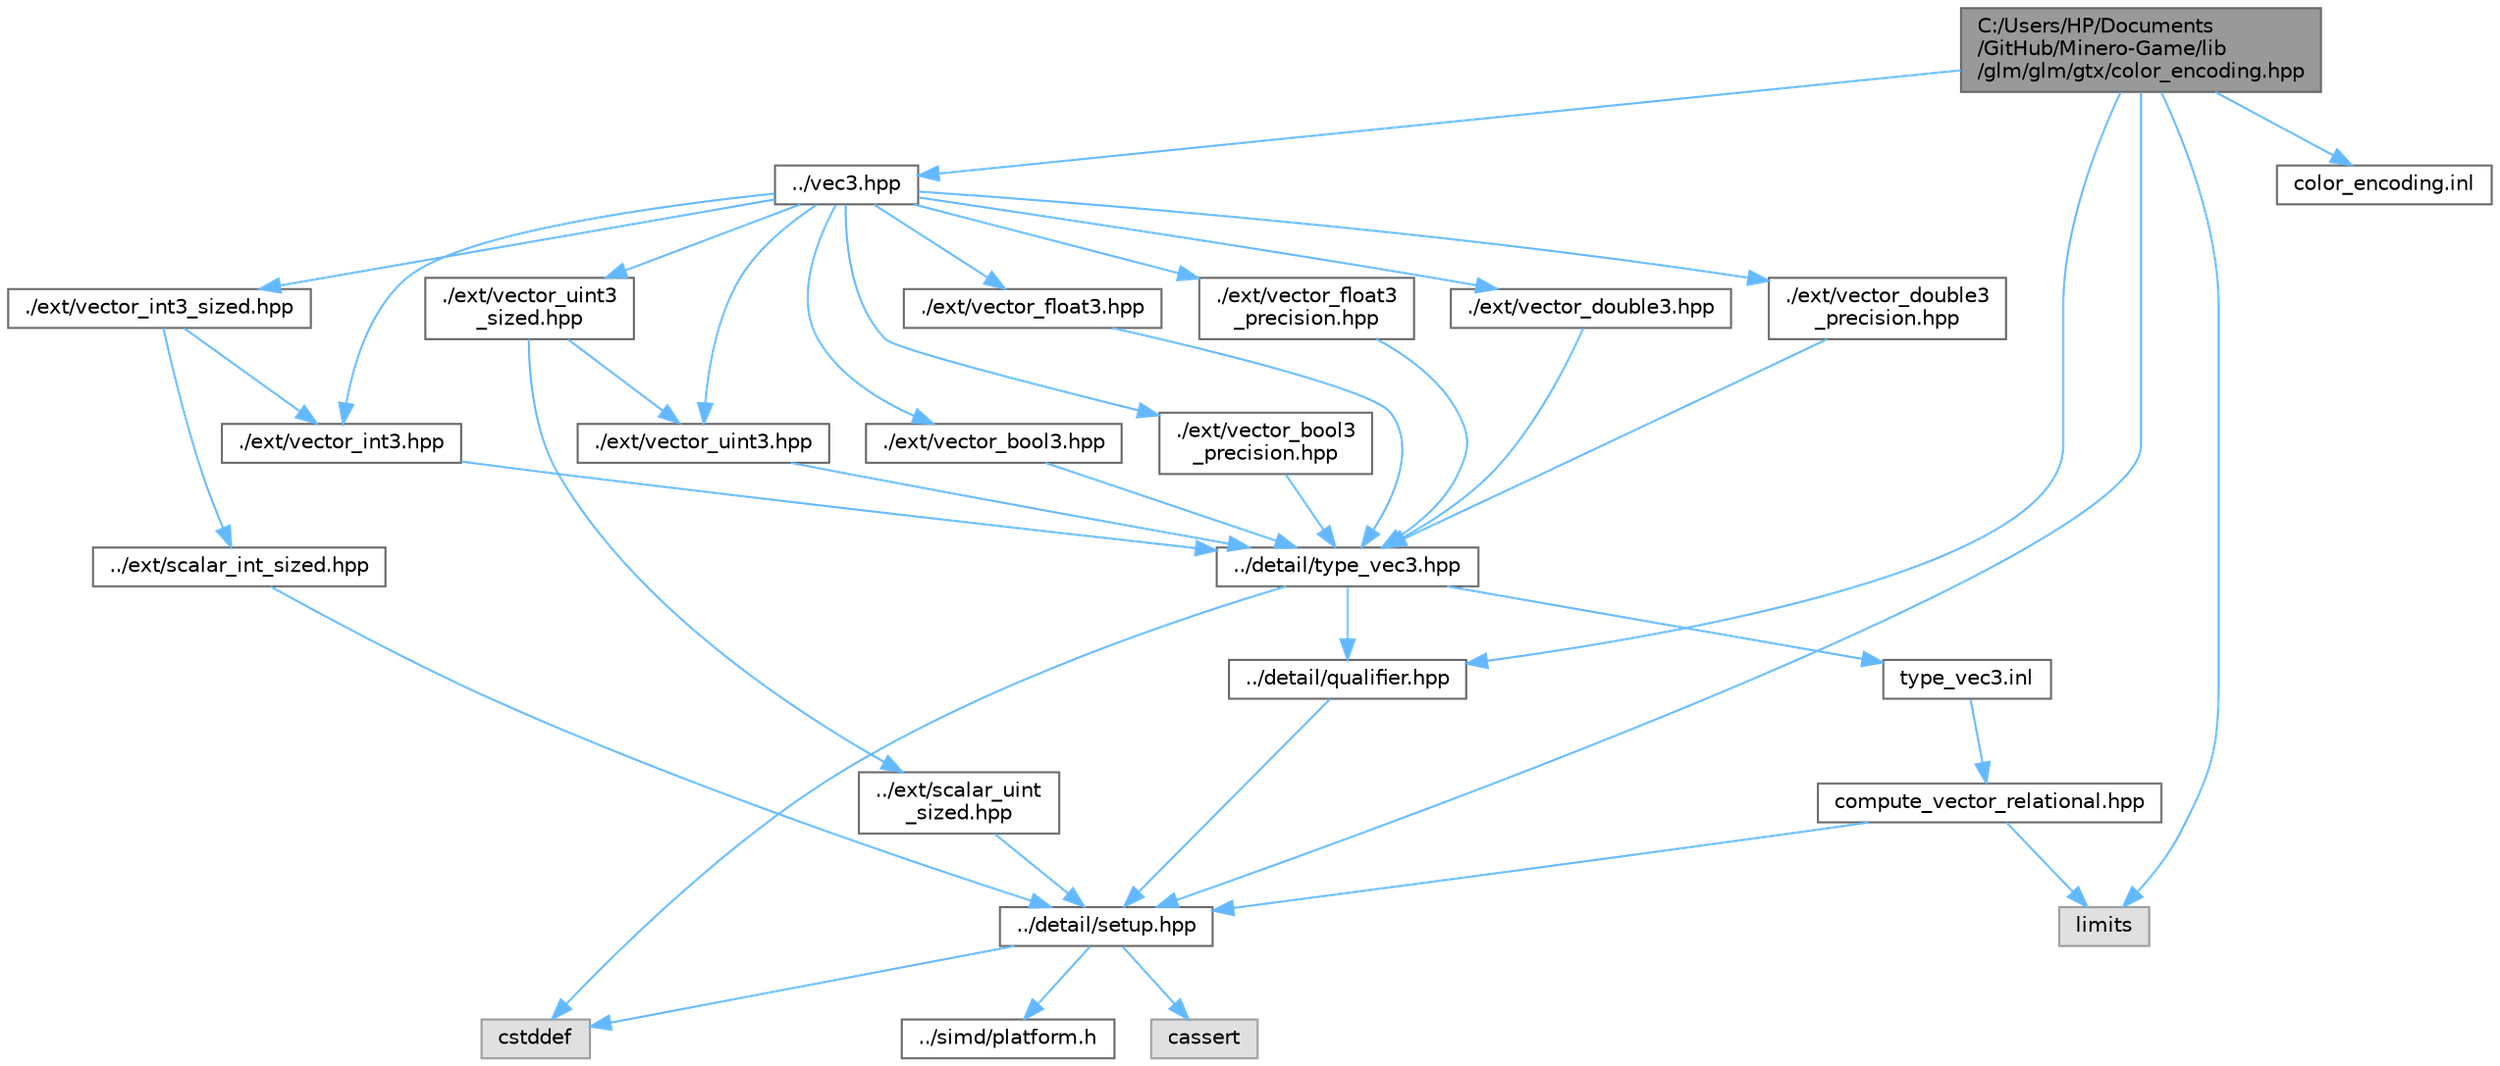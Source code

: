 digraph "C:/Users/HP/Documents/GitHub/Minero-Game/lib/glm/glm/gtx/color_encoding.hpp"
{
 // LATEX_PDF_SIZE
  bgcolor="transparent";
  edge [fontname=Helvetica,fontsize=10,labelfontname=Helvetica,labelfontsize=10];
  node [fontname=Helvetica,fontsize=10,shape=box,height=0.2,width=0.4];
  Node1 [id="Node000001",label="C:/Users/HP/Documents\l/GitHub/Minero-Game/lib\l/glm/glm/gtx/color_encoding.hpp",height=0.2,width=0.4,color="gray40", fillcolor="grey60", style="filled", fontcolor="black",tooltip=" "];
  Node1 -> Node2 [id="edge1_Node000001_Node000002",color="steelblue1",style="solid",tooltip=" "];
  Node2 [id="Node000002",label="../detail/setup.hpp",height=0.2,width=0.4,color="grey40", fillcolor="white", style="filled",URL="$lib_2glm_2glm_2detail_2setup_8hpp.html",tooltip=" "];
  Node2 -> Node3 [id="edge2_Node000002_Node000003",color="steelblue1",style="solid",tooltip=" "];
  Node3 [id="Node000003",label="cassert",height=0.2,width=0.4,color="grey60", fillcolor="#E0E0E0", style="filled",tooltip=" "];
  Node2 -> Node4 [id="edge3_Node000002_Node000004",color="steelblue1",style="solid",tooltip=" "];
  Node4 [id="Node000004",label="cstddef",height=0.2,width=0.4,color="grey60", fillcolor="#E0E0E0", style="filled",tooltip=" "];
  Node2 -> Node5 [id="edge4_Node000002_Node000005",color="steelblue1",style="solid",tooltip=" "];
  Node5 [id="Node000005",label="../simd/platform.h",height=0.2,width=0.4,color="grey40", fillcolor="white", style="filled",URL="$lib_2glm_2glm_2simd_2platform_8h.html",tooltip=" "];
  Node1 -> Node6 [id="edge5_Node000001_Node000006",color="steelblue1",style="solid",tooltip=" "];
  Node6 [id="Node000006",label="../detail/qualifier.hpp",height=0.2,width=0.4,color="grey40", fillcolor="white", style="filled",URL="$lib_2glm_2glm_2detail_2qualifier_8hpp.html",tooltip=" "];
  Node6 -> Node2 [id="edge6_Node000006_Node000002",color="steelblue1",style="solid",tooltip=" "];
  Node1 -> Node7 [id="edge7_Node000001_Node000007",color="steelblue1",style="solid",tooltip=" "];
  Node7 [id="Node000007",label="../vec3.hpp",height=0.2,width=0.4,color="grey40", fillcolor="white", style="filled",URL="$lib_2glm_2glm_2vec3_8hpp.html",tooltip=" "];
  Node7 -> Node8 [id="edge8_Node000007_Node000008",color="steelblue1",style="solid",tooltip=" "];
  Node8 [id="Node000008",label="./ext/vector_bool3.hpp",height=0.2,width=0.4,color="grey40", fillcolor="white", style="filled",URL="$lib_2glm_2glm_2ext_2vector__bool3_8hpp.html",tooltip=" "];
  Node8 -> Node9 [id="edge9_Node000008_Node000009",color="steelblue1",style="solid",tooltip=" "];
  Node9 [id="Node000009",label="../detail/type_vec3.hpp",height=0.2,width=0.4,color="grey40", fillcolor="white", style="filled",URL="$lib_2glm_2glm_2detail_2type__vec3_8hpp.html",tooltip=" "];
  Node9 -> Node6 [id="edge10_Node000009_Node000006",color="steelblue1",style="solid",tooltip=" "];
  Node9 -> Node4 [id="edge11_Node000009_Node000004",color="steelblue1",style="solid",tooltip=" "];
  Node9 -> Node10 [id="edge12_Node000009_Node000010",color="steelblue1",style="solid",tooltip=" "];
  Node10 [id="Node000010",label="type_vec3.inl",height=0.2,width=0.4,color="grey40", fillcolor="white", style="filled",URL="$lib_2glm_2glm_2detail_2type__vec3_8inl.html",tooltip=" "];
  Node10 -> Node11 [id="edge13_Node000010_Node000011",color="steelblue1",style="solid",tooltip=" "];
  Node11 [id="Node000011",label="compute_vector_relational.hpp",height=0.2,width=0.4,color="grey40", fillcolor="white", style="filled",URL="$lib_2glm_2glm_2detail_2compute__vector__relational_8hpp.html",tooltip=" "];
  Node11 -> Node2 [id="edge14_Node000011_Node000002",color="steelblue1",style="solid",tooltip=" "];
  Node11 -> Node12 [id="edge15_Node000011_Node000012",color="steelblue1",style="solid",tooltip=" "];
  Node12 [id="Node000012",label="limits",height=0.2,width=0.4,color="grey60", fillcolor="#E0E0E0", style="filled",tooltip=" "];
  Node7 -> Node13 [id="edge16_Node000007_Node000013",color="steelblue1",style="solid",tooltip=" "];
  Node13 [id="Node000013",label="./ext/vector_bool3\l_precision.hpp",height=0.2,width=0.4,color="grey40", fillcolor="white", style="filled",URL="$lib_2glm_2glm_2ext_2vector__bool3__precision_8hpp.html",tooltip=" "];
  Node13 -> Node9 [id="edge17_Node000013_Node000009",color="steelblue1",style="solid",tooltip=" "];
  Node7 -> Node14 [id="edge18_Node000007_Node000014",color="steelblue1",style="solid",tooltip=" "];
  Node14 [id="Node000014",label="./ext/vector_float3.hpp",height=0.2,width=0.4,color="grey40", fillcolor="white", style="filled",URL="$lib_2glm_2glm_2ext_2vector__float3_8hpp.html",tooltip=" "];
  Node14 -> Node9 [id="edge19_Node000014_Node000009",color="steelblue1",style="solid",tooltip=" "];
  Node7 -> Node15 [id="edge20_Node000007_Node000015",color="steelblue1",style="solid",tooltip=" "];
  Node15 [id="Node000015",label="./ext/vector_float3\l_precision.hpp",height=0.2,width=0.4,color="grey40", fillcolor="white", style="filled",URL="$lib_2glm_2glm_2ext_2vector__float3__precision_8hpp.html",tooltip=" "];
  Node15 -> Node9 [id="edge21_Node000015_Node000009",color="steelblue1",style="solid",tooltip=" "];
  Node7 -> Node16 [id="edge22_Node000007_Node000016",color="steelblue1",style="solid",tooltip=" "];
  Node16 [id="Node000016",label="./ext/vector_double3.hpp",height=0.2,width=0.4,color="grey40", fillcolor="white", style="filled",URL="$lib_2glm_2glm_2ext_2vector__double3_8hpp.html",tooltip=" "];
  Node16 -> Node9 [id="edge23_Node000016_Node000009",color="steelblue1",style="solid",tooltip=" "];
  Node7 -> Node17 [id="edge24_Node000007_Node000017",color="steelblue1",style="solid",tooltip=" "];
  Node17 [id="Node000017",label="./ext/vector_double3\l_precision.hpp",height=0.2,width=0.4,color="grey40", fillcolor="white", style="filled",URL="$lib_2glm_2glm_2ext_2vector__double3__precision_8hpp.html",tooltip=" "];
  Node17 -> Node9 [id="edge25_Node000017_Node000009",color="steelblue1",style="solid",tooltip=" "];
  Node7 -> Node18 [id="edge26_Node000007_Node000018",color="steelblue1",style="solid",tooltip=" "];
  Node18 [id="Node000018",label="./ext/vector_int3.hpp",height=0.2,width=0.4,color="grey40", fillcolor="white", style="filled",URL="$lib_2glm_2glm_2ext_2vector__int3_8hpp.html",tooltip=" "];
  Node18 -> Node9 [id="edge27_Node000018_Node000009",color="steelblue1",style="solid",tooltip=" "];
  Node7 -> Node19 [id="edge28_Node000007_Node000019",color="steelblue1",style="solid",tooltip=" "];
  Node19 [id="Node000019",label="./ext/vector_int3_sized.hpp",height=0.2,width=0.4,color="grey40", fillcolor="white", style="filled",URL="$lib_2glm_2glm_2ext_2vector__int3__sized_8hpp.html",tooltip=" "];
  Node19 -> Node18 [id="edge29_Node000019_Node000018",color="steelblue1",style="solid",tooltip=" "];
  Node19 -> Node20 [id="edge30_Node000019_Node000020",color="steelblue1",style="solid",tooltip=" "];
  Node20 [id="Node000020",label="../ext/scalar_int_sized.hpp",height=0.2,width=0.4,color="grey40", fillcolor="white", style="filled",URL="$lib_2glm_2glm_2ext_2scalar__int__sized_8hpp.html",tooltip=" "];
  Node20 -> Node2 [id="edge31_Node000020_Node000002",color="steelblue1",style="solid",tooltip=" "];
  Node7 -> Node21 [id="edge32_Node000007_Node000021",color="steelblue1",style="solid",tooltip=" "];
  Node21 [id="Node000021",label="./ext/vector_uint3.hpp",height=0.2,width=0.4,color="grey40", fillcolor="white", style="filled",URL="$lib_2glm_2glm_2ext_2vector__uint3_8hpp.html",tooltip=" "];
  Node21 -> Node9 [id="edge33_Node000021_Node000009",color="steelblue1",style="solid",tooltip=" "];
  Node7 -> Node22 [id="edge34_Node000007_Node000022",color="steelblue1",style="solid",tooltip=" "];
  Node22 [id="Node000022",label="./ext/vector_uint3\l_sized.hpp",height=0.2,width=0.4,color="grey40", fillcolor="white", style="filled",URL="$lib_2glm_2glm_2ext_2vector__uint3__sized_8hpp.html",tooltip=" "];
  Node22 -> Node21 [id="edge35_Node000022_Node000021",color="steelblue1",style="solid",tooltip=" "];
  Node22 -> Node23 [id="edge36_Node000022_Node000023",color="steelblue1",style="solid",tooltip=" "];
  Node23 [id="Node000023",label="../ext/scalar_uint\l_sized.hpp",height=0.2,width=0.4,color="grey40", fillcolor="white", style="filled",URL="$lib_2glm_2glm_2ext_2scalar__uint__sized_8hpp.html",tooltip=" "];
  Node23 -> Node2 [id="edge37_Node000023_Node000002",color="steelblue1",style="solid",tooltip=" "];
  Node1 -> Node12 [id="edge38_Node000001_Node000012",color="steelblue1",style="solid",tooltip=" "];
  Node1 -> Node24 [id="edge39_Node000001_Node000024",color="steelblue1",style="solid",tooltip=" "];
  Node24 [id="Node000024",label="color_encoding.inl",height=0.2,width=0.4,color="grey40", fillcolor="white", style="filled",URL="$lib_2glm_2glm_2gtx_2color__encoding_8inl.html",tooltip=" "];
}
